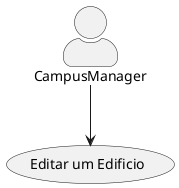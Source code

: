 @startuml
skinparam actorStyle awesome
:CampusManager: --> (Use)

"Editar um Edificio" as (Use)

@enduml
